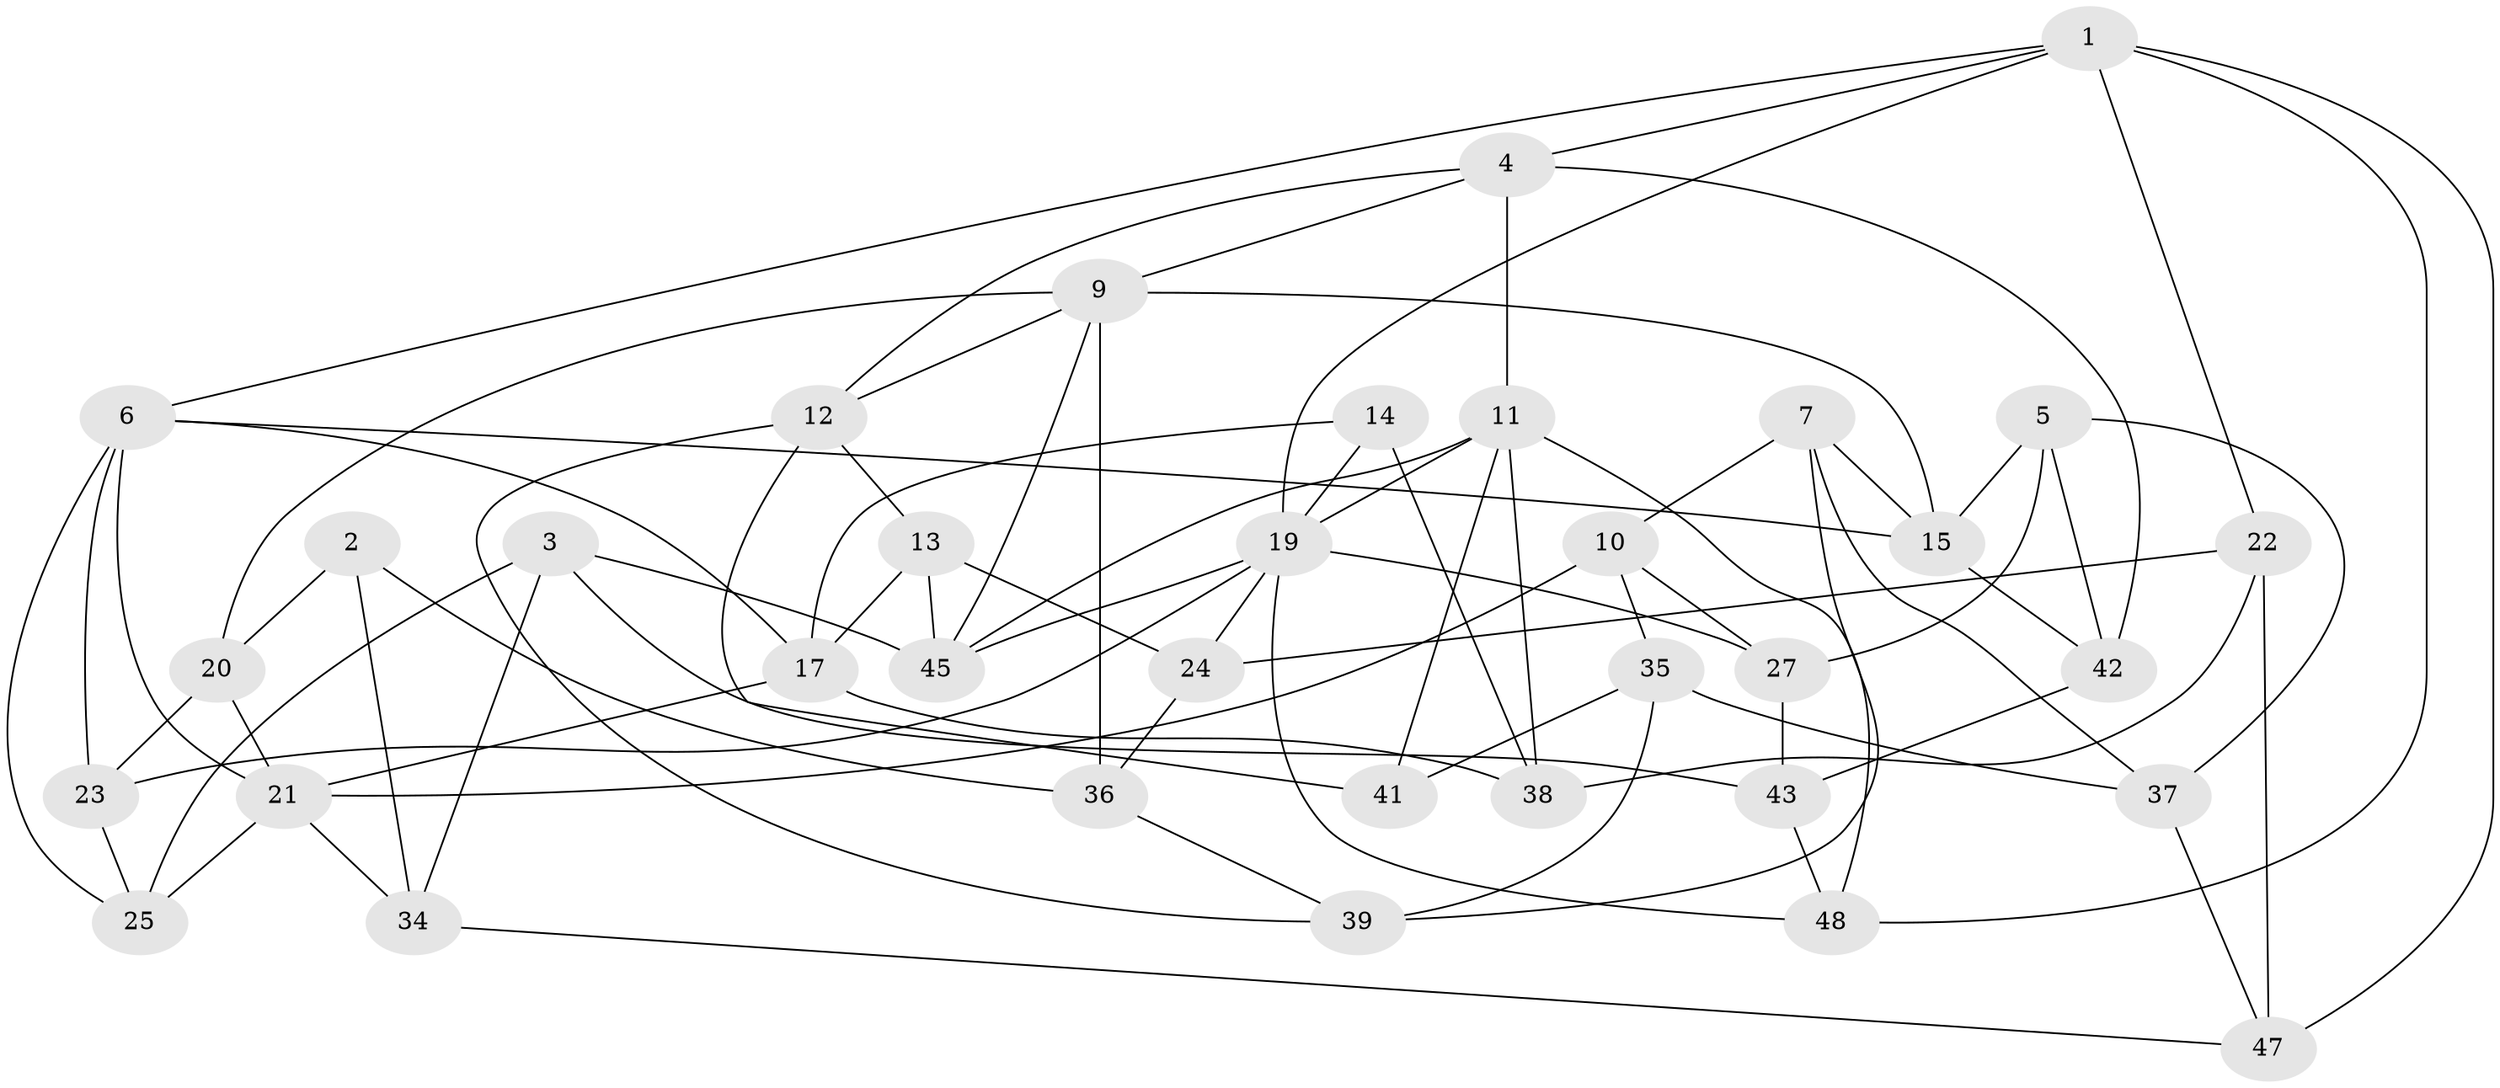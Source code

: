 // original degree distribution, {4: 1.0}
// Generated by graph-tools (version 1.1) at 2025/20/03/04/25 18:20:39]
// undirected, 35 vertices, 78 edges
graph export_dot {
graph [start="1"]
  node [color=gray90,style=filled];
  1 [super="+33"];
  2;
  3;
  4 [super="+28"];
  5;
  6 [super="+8"];
  7;
  9 [super="+29"];
  10;
  11 [super="+16+40"];
  12 [super="+31"];
  13;
  14;
  15 [super="+18"];
  17 [super="+49"];
  19 [super="+26"];
  20;
  21 [super="+30"];
  22;
  23;
  24;
  25;
  27;
  34;
  35;
  36 [super="+44"];
  37;
  38;
  39;
  41;
  42;
  43;
  45 [super="+46"];
  47;
  48;
  1 -- 47;
  1 -- 4;
  1 -- 48;
  1 -- 22;
  1 -- 6;
  1 -- 19;
  2 -- 34;
  2 -- 36 [weight=2];
  2 -- 20;
  3 -- 25;
  3 -- 43;
  3 -- 34;
  3 -- 45;
  4 -- 42;
  4 -- 9;
  4 -- 12;
  4 -- 11 [weight=2];
  5 -- 27;
  5 -- 37;
  5 -- 42;
  5 -- 15;
  6 -- 23;
  6 -- 25;
  6 -- 21;
  6 -- 15;
  6 -- 17;
  7 -- 37;
  7 -- 39;
  7 -- 15;
  7 -- 10;
  9 -- 20;
  9 -- 36 [weight=2];
  9 -- 12;
  9 -- 45;
  9 -- 15 [weight=2];
  10 -- 35;
  10 -- 27;
  10 -- 21;
  11 -- 38;
  11 -- 45 [weight=2];
  11 -- 19;
  11 -- 41;
  11 -- 48;
  12 -- 41 [weight=2];
  12 -- 39;
  12 -- 13;
  13 -- 45;
  13 -- 24;
  13 -- 17;
  14 -- 38;
  14 -- 17 [weight=2];
  14 -- 19;
  15 -- 42;
  17 -- 21;
  17 -- 38;
  19 -- 27;
  19 -- 48;
  19 -- 24;
  19 -- 23;
  19 -- 45;
  20 -- 23;
  20 -- 21;
  21 -- 25;
  21 -- 34;
  22 -- 24;
  22 -- 38;
  22 -- 47;
  23 -- 25;
  24 -- 36;
  27 -- 43;
  34 -- 47;
  35 -- 41;
  35 -- 37;
  35 -- 39;
  36 -- 39;
  37 -- 47;
  42 -- 43;
  43 -- 48;
}
